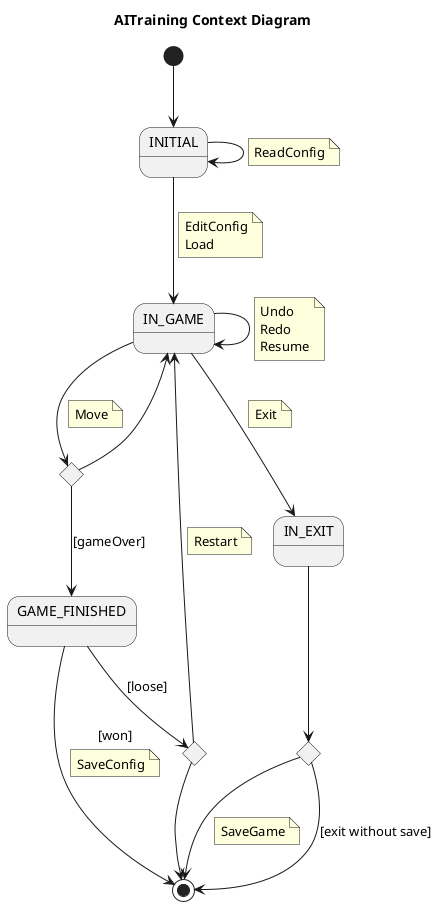@startuml AITrainingContextDiagram
title AITraining Context Diagram
state INITIAL
state IN_GAME
state GAME_FINISHED
state IF <<choice>>
state IF2 <<choice>>
state IF3 <<choice>>
' state IF4 <<choice>>

[*] --> INITIAL

INITIAL --> INITIAL
    note on link
        ReadConfig
    end note

INITIAL --> IN_GAME
    note on link
        EditConfig
        Load
    end note
IN_GAME --> IN_GAME
    note on link
        Undo
        Redo
        Resume
    end note

IN_GAME --> IF3
    note on link
        Move
    end note

IF3 --> IN_GAME
IF3 --> GAME_FINISHED : [gameOver]

IN_EXIT -->IF
IF -->[*]
    note on link
        SaveGame
    end note

IF --> [*] : [exit without save]

IN_GAME -->IN_EXIT
    note on link
        Exit
    end note

GAME_FINISHED --> IF2 : [loose]

IF2 --> IN_GAME
    note on link
        Restart
    end note

GAME_FINISHED --> [*] : [won]
    note on link
        SaveConfig
    end note
IF2 --> [*]

@enduml